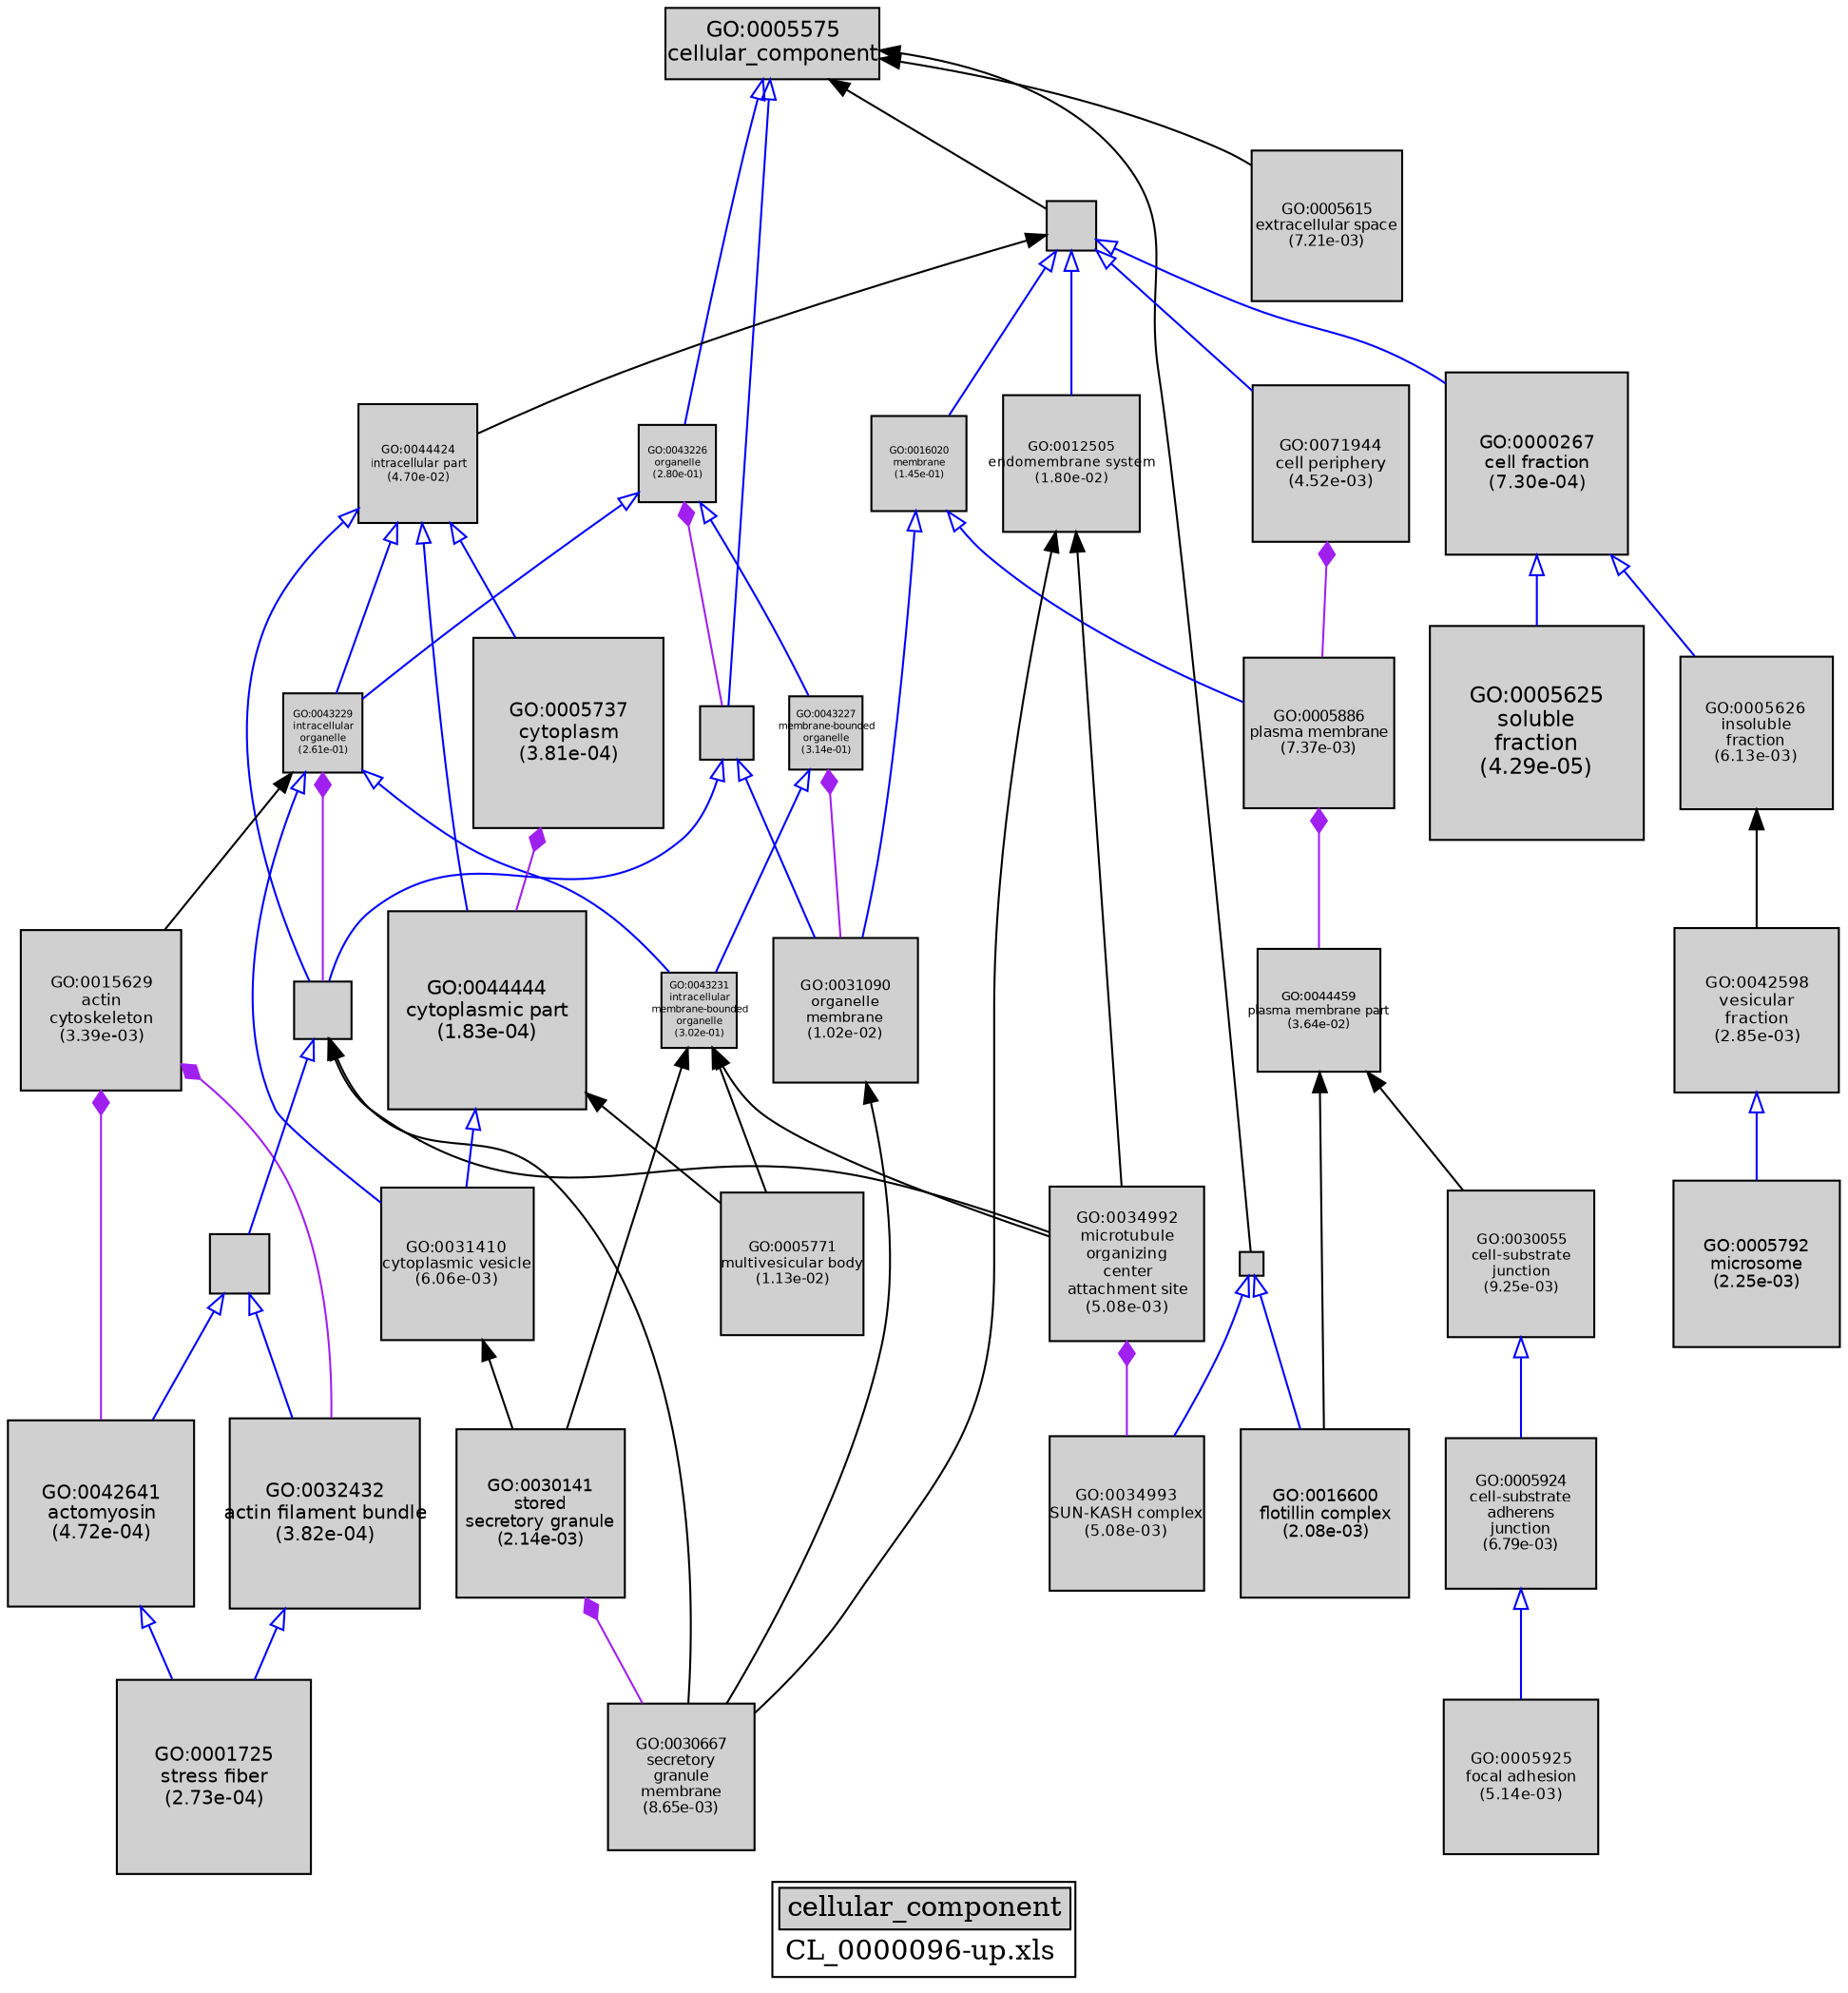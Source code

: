 digraph "cellular_component" {
graph [ bgcolor = "#FFFFFF", label = <<TABLE COLOR="black" BGCOLOR="white"><TR><TD COLSPAN="2" BGCOLOR="#D0D0D0"><FONT COLOR="black">cellular_component</FONT></TD></TR><TR><TD BORDER="0">CL_0000096-up.xls</TD></TR></TABLE>> ];
node [ fontname = "Helvetica" ];

subgraph "nodes" {

node [ style = "filled", fixedsize = "true", width = 1, shape = "box", fontsize = 9, fillcolor = "#D0D0D0", fontcolor = "black", color = "black" ];

"GO:0015629" [ URL = "#GO:0015629", label = <<TABLE BORDER="0"><TR><TD>GO:0015629<BR/>actin<BR/>cytoskeleton<BR/>(3.39e-03)</TD></TR></TABLE>>, width = 1.12983271501, shape = "box", fontsize = 8.13479554805, height = 1.12983271501 ];
"GO:0016600" [ URL = "#GO:0016600", label = <<TABLE BORDER="0"><TR><TD>GO:0016600<BR/>flotillin complex<BR/>(2.08e-03)</TD></TR></TABLE>>, width = 1.17696720585, shape = "box", fontsize = 8.4741638821, height = 1.17696720585 ];
"GO:0005575" [ URL = "#GO:0005575", label = <<TABLE BORDER="0"><TR><TD>GO:0005575<BR/>cellular_component</TD></TR></TABLE>>, width = 1.5, shape = "box", fontsize = 10.8 ];
"GO:0016020" [ URL = "#GO:0016020", label = <<TABLE BORDER="0"><TR><TD>GO:0016020<BR/>membrane<BR/>(1.45e-01)</TD></TR></TABLE>>, width = 0.663382828104, shape = "box", fontsize = 5.0, height = 0.663382828104 ];
"GO:0030141" [ URL = "#GO:0030141", label = <<TABLE BORDER="0"><TR><TD>GO:0030141<BR/>stored<BR/>secretory granule<BR/>(2.14e-03)</TD></TR></TABLE>>, width = 1.17446893606, shape = "box", fontsize = 8.45617633965, height = 1.17446893606 ];
"GO:0042641" [ URL = "#GO:0042641", label = <<TABLE BORDER="0"><TR><TD>GO:0042641<BR/>actomyosin<BR/>(4.72e-04)</TD></TR></TABLE>>, width = 1.30996583645, shape = "box", fontsize = 9.43175402241, height = 1.30996583645 ];
"GO:0030667" [ URL = "#GO:0030667", label = <<TABLE BORDER="0"><TR><TD>GO:0030667<BR/>secretory<BR/>granule<BR/>membrane<BR/>(8.65e-03)</TD></TR></TABLE>>, width = 1.03350863363, shape = "box", fontsize = 7.44126216215, height = 1.03350863363 ];
"GO:0044446" [ URL = "#GO:0044446", label = "", width = 0.39621103965, shape = "box", height = 0.39621103965 ];
"GO:0044424" [ URL = "#GO:0044424", label = <<TABLE BORDER="0"><TR><TD>GO:0044424<BR/>intracellular part<BR/>(4.70e-02)</TD></TR></TABLE>>, width = 0.831311794393, shape = "box", fontsize = 5.98544491963, height = 0.831311794393 ];
"GO:0005771" [ URL = "#GO:0005771", label = <<TABLE BORDER="0"><TR><TD>GO:0005771<BR/>multivesicular body<BR/>(1.13e-02)</TD></TR></TABLE>>, width = 1.00427901893, shape = "box", fontsize = 7.23080893632, height = 1.00427901893 ];
"GO:0044444" [ URL = "#GO:0044444", label = <<TABLE BORDER="0"><TR><TD>GO:0044444<BR/>cytoplasmic part<BR/>(1.83e-04)</TD></TR></TABLE>>, width = 1.38832623839, shape = "box", fontsize = 9.9959489164, height = 1.38832623839 ];
"GO:0005925" [ URL = "#GO:0005925", label = <<TABLE BORDER="0"><TR><TD>GO:0005925<BR/>focal adhesion<BR/>(5.14e-03)</TD></TR></TABLE>>, width = 1.08821586998, shape = "box", fontsize = 7.83515426388, height = 1.08821586998 ];
"GO:0034992" [ URL = "#GO:0034992", label = <<TABLE BORDER="0"><TR><TD>GO:0034992<BR/>microtubule<BR/>organizing<BR/>center<BR/>attachment site<BR/>(5.08e-03)</TD></TR></TABLE>>, width = 1.08937383599, shape = "box", fontsize = 7.84349161916, height = 1.08937383599 ];
"GO:0044459" [ URL = "#GO:0044459", label = <<TABLE BORDER="0"><TR><TD>GO:0044459<BR/>plasma membrane part<BR/>(3.64e-02)</TD></TR></TABLE>>, width = 0.865029760863, shape = "box", fontsize = 6.22821427821, height = 0.865029760863 ];
"GO:0031410" [ URL = "#GO:0031410", label = <<TABLE BORDER="0"><TR><TD>GO:0031410<BR/>cytoplasmic vesicle<BR/>(6.06e-03)</TD></TR></TABLE>>, width = 1.07118634338, shape = "box", fontsize = 7.71254167231, height = 1.07118634338 ];
"GO:0034993" [ URL = "#GO:0034993", label = <<TABLE BORDER="0"><TR><TD>GO:0034993<BR/>SUN-KASH complex<BR/>(5.08e-03)</TD></TR></TABLE>>, width = 1.08937383599, shape = "box", fontsize = 7.84349161916, height = 1.08937383599 ];
"GO:0005625" [ URL = "#GO:0005625", label = <<TABLE BORDER="0"><TR><TD>GO:0005625<BR/>soluble<BR/>fraction<BR/>(4.29e-05)</TD></TR></TABLE>>, width = 1.5, shape = "box", fontsize = 10.8, height = 1.5 ];
"GO:0043234" [ URL = "#GO:0043234", label = "", width = 0.166423106853, shape = "box", height = 0.166423106853 ];
"GO:0005626" [ URL = "#GO:0005626", label = <<TABLE BORDER="0"><TR><TD>GO:0005626<BR/>insoluble<BR/>fraction<BR/>(6.13e-03)</TD></TR></TABLE>>, width = 1.06992401862, shape = "box", fontsize = 7.70345293404, height = 1.06992401862 ];
"GO:0043227" [ URL = "#GO:0043227", label = <<TABLE BORDER="0"><TR><TD>GO:0043227<BR/>membrane-bounded<BR/>organelle<BR/>(3.14e-01)</TD></TR></TABLE>>, width = 0.517427407564, shape = "box", fontsize = 5.0, height = 0.517427407564 ];
"GO:0000267" [ URL = "#GO:0000267", label = <<TABLE BORDER="0"><TR><TD>GO:0000267<BR/>cell fraction<BR/>(7.30e-04)</TD></TR></TABLE>>, width = 1.27229038052, shape = "box", fontsize = 9.16049073975, height = 1.27229038052 ];
"GO:0001725" [ URL = "#GO:0001725", label = <<TABLE BORDER="0"><TR><TD>GO:0001725<BR/>stress fiber<BR/>(2.73e-04)</TD></TR></TABLE>>, width = 1.35570766951, shape = "box", fontsize = 9.76109522046, height = 1.35570766951 ];
"GO:0043226" [ URL = "#GO:0043226", label = <<TABLE BORDER="0"><TR><TD>GO:0043226<BR/>organelle<BR/>(2.80e-01)</TD></TR></TABLE>>, width = 0.541576698734, shape = "box", fontsize = 5.0, height = 0.541576698734 ];
"GO:0044430" [ URL = "#GO:0044430", label = "", width = 0.421522834359, shape = "box", height = 0.421522834359 ];
"GO:0005615" [ URL = "#GO:0005615", label = <<TABLE BORDER="0"><TR><TD>GO:0005615<BR/>extracellular space<BR/>(7.21e-03)</TD></TR></TABLE>>, width = 1.05299942978, shape = "box", fontsize = 7.58159589445, height = 1.05299942978 ];
"GO:0043231" [ URL = "#GO:0043231", label = <<TABLE BORDER="0"><TR><TD>GO:0043231<BR/>intracellular<BR/>membrane-bounded<BR/>organelle<BR/>(3.02e-01)</TD></TR></TABLE>>, width = 0.525983369464, shape = "box", fontsize = 5.0, height = 0.525983369464 ];
"GO:0044464" [ URL = "#GO:0044464", label = "", width = 0.342320317438, shape = "box", height = 0.342320317438 ];
"GO:0005924" [ URL = "#GO:0005924", label = <<TABLE BORDER="0"><TR><TD>GO:0005924<BR/>cell-substrate<BR/>adherens<BR/>junction<BR/>(6.79e-03)</TD></TR></TABLE>>, width = 1.05922804305, shape = "box", fontsize = 7.62644190995, height = 1.05922804305 ];
"GO:0043229" [ URL = "#GO:0043229", label = <<TABLE BORDER="0"><TR><TD>GO:0043229<BR/>intracellular<BR/>organelle<BR/>(2.61e-01)</TD></TR></TABLE>>, width = 0.555847940113, shape = "box", fontsize = 5.0, height = 0.555847940113 ];
"GO:0031090" [ URL = "#GO:0031090", label = <<TABLE BORDER="0"><TR><TD>GO:0031090<BR/>organelle<BR/>membrane<BR/>(1.02e-02)</TD></TR></TABLE>>, width = 1.01515003236, shape = "box", fontsize = 7.30908023298, height = 1.01515003236 ];
"GO:0012505" [ URL = "#GO:0012505", label = <<TABLE BORDER="0"><TR><TD>GO:0012505<BR/>endomembrane system<BR/>(1.80e-02)</TD></TR></TABLE>>, width = 0.951551936204, shape = "box", fontsize = 6.85117394067, height = 0.951551936204 ];
"GO:0032432" [ URL = "#GO:0032432", label = <<TABLE BORDER="0"><TR><TD>GO:0032432<BR/>actin filament bundle<BR/>(3.82e-04)</TD></TR></TABLE>>, width = 1.32779893557, shape = "box", fontsize = 9.56015233609, height = 1.32779893557 ];
"GO:0030055" [ URL = "#GO:0030055", label = <<TABLE BORDER="0"><TR><TD>GO:0030055<BR/>cell-substrate<BR/>junction<BR/>(9.25e-03)</TD></TR></TABLE>>, width = 1.02620024042, shape = "box", fontsize = 7.38864173102, height = 1.02620024042 ];
"GO:0005737" [ URL = "#GO:0005737", label = <<TABLE BORDER="0"><TR><TD>GO:0005737<BR/>cytoplasm<BR/>(3.81e-04)</TD></TR></TABLE>>, width = 1.32804116264, shape = "box", fontsize = 9.56189637104, height = 1.32804116264 ];
"GO:0005792" [ URL = "#GO:0005792", label = <<TABLE BORDER="0"><TR><TD>GO:0005792<BR/>microsome<BR/>(2.25e-03)</TD></TR></TABLE>>, width = 1.16945454351, shape = "box", fontsize = 8.4200727133, height = 1.16945454351 ];
"GO:0042598" [ URL = "#GO:0042598", label = <<TABLE BORDER="0"><TR><TD>GO:0042598<BR/>vesicular<BR/>fraction<BR/>(2.85e-03)</TD></TR></TABLE>>, width = 1.14706166748, shape = "box", fontsize = 8.25884400584, height = 1.14706166748 ];
"GO:0044422" [ URL = "#GO:0044422", label = "", width = 0.381933012857, shape = "box", height = 0.381933012857 ];
"GO:0005886" [ URL = "#GO:0005886", label = <<TABLE BORDER="0"><TR><TD>GO:0005886<BR/>plasma membrane<BR/>(7.37e-03)</TD></TR></TABLE>>, width = 1.05066649997, shape = "box", fontsize = 7.56479879979, height = 1.05066649997 ];
"GO:0071944" [ URL = "#GO:0071944", label = <<TABLE BORDER="0"><TR><TD>GO:0071944<BR/>cell periphery<BR/>(4.52e-03)</TD></TR></TABLE>>, width = 1.10113165167, shape = "box", fontsize = 7.92814789205, height = 1.10113165167 ];
}
subgraph "edges" {


edge [ dir = "back", weight = 1 ];
subgraph "regulates" {


edge [ color = "cyan", arrowtail = "none" ];
subgraph "positive" {


edge [ color = "green", arrowtail = "vee" ];
}
subgraph "negative" {


edge [ color = "red", arrowtail = "tee" ];
}
}
subgraph "part_of" {


edge [ color = "purple", arrowtail = "diamond", weight = 2.5 ];
"GO:0030141" -> "GO:0030667";
"GO:0071944" -> "GO:0005886";
"GO:0043227" -> "GO:0031090";
"GO:0015629" -> "GO:0042641";
"GO:0005737" -> "GO:0044444";
"GO:0043226" -> "GO:0044422";
"GO:0015629" -> "GO:0032432";
"GO:0005886" -> "GO:0044459";
"GO:0043229" -> "GO:0044446";
"GO:0034992" -> "GO:0034993";
}
subgraph "is_a" {


edge [ color = "blue", arrowtail = "empty", weight = 5.0 ];
"GO:0044464" -> "GO:0012505";
"GO:0043234" -> "GO:0016600";
"GO:0044446" -> "GO:0044430";
"GO:0044424" -> "GO:0044446";
"GO:0005924" -> "GO:0005925";
"GO:0043227" -> "GO:0043231";
"GO:0042641" -> "GO:0001725";
"GO:0032432" -> "GO:0001725";
"GO:0044430" -> "GO:0042641";
"GO:0043234" -> "GO:0034993";
"GO:0043229" -> "GO:0031410";
"GO:0042598" -> "GO:0005792";
"GO:0044444" -> "GO:0031410";
"GO:0016020" -> "GO:0005886";
"GO:0044464" -> "GO:0000267";
"GO:0044430" -> "GO:0032432";
"GO:0043229" -> "GO:0043231";
"GO:0005575" -> "GO:0043226";
"GO:0000267" -> "GO:0005625";
"GO:0030055" -> "GO:0005924";
"GO:0043226" -> "GO:0043229";
"GO:0016020" -> "GO:0031090";
"GO:0000267" -> "GO:0005626";
"GO:0044464" -> "GO:0071944";
"GO:0044424" -> "GO:0043229";
"GO:0043226" -> "GO:0043227";
"GO:0044422" -> "GO:0044446";
"GO:0044424" -> "GO:0044444";
"GO:0044464" -> "GO:0016020";
"GO:0005575" -> "GO:0044422";
"GO:0044422" -> "GO:0031090";
"GO:0044424" -> "GO:0005737";
}
"GO:0044446" -> "GO:0034992";
"GO:0044444" -> "GO:0005771";
"GO:0044464" -> "GO:0044424";
"GO:0031090" -> "GO:0030667";
"GO:0012505" -> "GO:0034992";
"GO:0043229" -> "GO:0015629";
"GO:0005575" -> "GO:0005615";
"GO:0043231" -> "GO:0005771";
"GO:0005626" -> "GO:0042598";
"GO:0044446" -> "GO:0030667";
"GO:0005575" -> "GO:0043234";
"GO:0043231" -> "GO:0030141";
"GO:0031410" -> "GO:0030141";
"GO:0044459" -> "GO:0030055";
"GO:0043231" -> "GO:0034992";
"GO:0012505" -> "GO:0030667";
"GO:0044459" -> "GO:0016600";
"GO:0005575" -> "GO:0044464";
}
}

